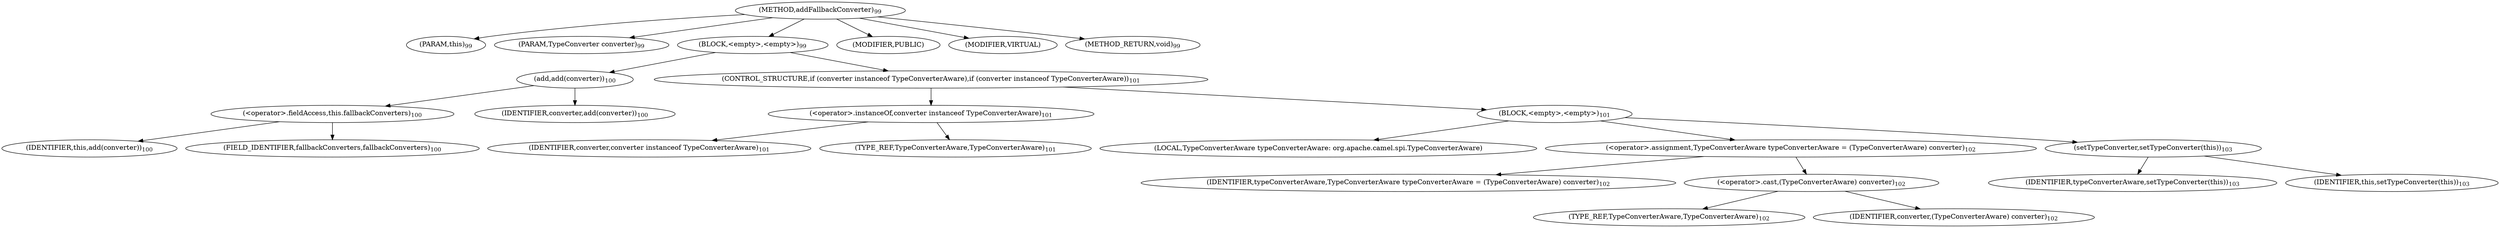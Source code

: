 digraph "addFallbackConverter" {  
"335" [label = <(METHOD,addFallbackConverter)<SUB>99</SUB>> ]
"17" [label = <(PARAM,this)<SUB>99</SUB>> ]
"336" [label = <(PARAM,TypeConverter converter)<SUB>99</SUB>> ]
"337" [label = <(BLOCK,&lt;empty&gt;,&lt;empty&gt;)<SUB>99</SUB>> ]
"338" [label = <(add,add(converter))<SUB>100</SUB>> ]
"339" [label = <(&lt;operator&gt;.fieldAccess,this.fallbackConverters)<SUB>100</SUB>> ]
"340" [label = <(IDENTIFIER,this,add(converter))<SUB>100</SUB>> ]
"341" [label = <(FIELD_IDENTIFIER,fallbackConverters,fallbackConverters)<SUB>100</SUB>> ]
"342" [label = <(IDENTIFIER,converter,add(converter))<SUB>100</SUB>> ]
"343" [label = <(CONTROL_STRUCTURE,if (converter instanceof TypeConverterAware),if (converter instanceof TypeConverterAware))<SUB>101</SUB>> ]
"344" [label = <(&lt;operator&gt;.instanceOf,converter instanceof TypeConverterAware)<SUB>101</SUB>> ]
"345" [label = <(IDENTIFIER,converter,converter instanceof TypeConverterAware)<SUB>101</SUB>> ]
"346" [label = <(TYPE_REF,TypeConverterAware,TypeConverterAware)<SUB>101</SUB>> ]
"347" [label = <(BLOCK,&lt;empty&gt;,&lt;empty&gt;)<SUB>101</SUB>> ]
"348" [label = <(LOCAL,TypeConverterAware typeConverterAware: org.apache.camel.spi.TypeConverterAware)> ]
"349" [label = <(&lt;operator&gt;.assignment,TypeConverterAware typeConverterAware = (TypeConverterAware) converter)<SUB>102</SUB>> ]
"350" [label = <(IDENTIFIER,typeConverterAware,TypeConverterAware typeConverterAware = (TypeConverterAware) converter)<SUB>102</SUB>> ]
"351" [label = <(&lt;operator&gt;.cast,(TypeConverterAware) converter)<SUB>102</SUB>> ]
"352" [label = <(TYPE_REF,TypeConverterAware,TypeConverterAware)<SUB>102</SUB>> ]
"353" [label = <(IDENTIFIER,converter,(TypeConverterAware) converter)<SUB>102</SUB>> ]
"354" [label = <(setTypeConverter,setTypeConverter(this))<SUB>103</SUB>> ]
"355" [label = <(IDENTIFIER,typeConverterAware,setTypeConverter(this))<SUB>103</SUB>> ]
"16" [label = <(IDENTIFIER,this,setTypeConverter(this))<SUB>103</SUB>> ]
"356" [label = <(MODIFIER,PUBLIC)> ]
"357" [label = <(MODIFIER,VIRTUAL)> ]
"358" [label = <(METHOD_RETURN,void)<SUB>99</SUB>> ]
  "335" -> "17" 
  "335" -> "336" 
  "335" -> "337" 
  "335" -> "356" 
  "335" -> "357" 
  "335" -> "358" 
  "337" -> "338" 
  "337" -> "343" 
  "338" -> "339" 
  "338" -> "342" 
  "339" -> "340" 
  "339" -> "341" 
  "343" -> "344" 
  "343" -> "347" 
  "344" -> "345" 
  "344" -> "346" 
  "347" -> "348" 
  "347" -> "349" 
  "347" -> "354" 
  "349" -> "350" 
  "349" -> "351" 
  "351" -> "352" 
  "351" -> "353" 
  "354" -> "355" 
  "354" -> "16" 
}
